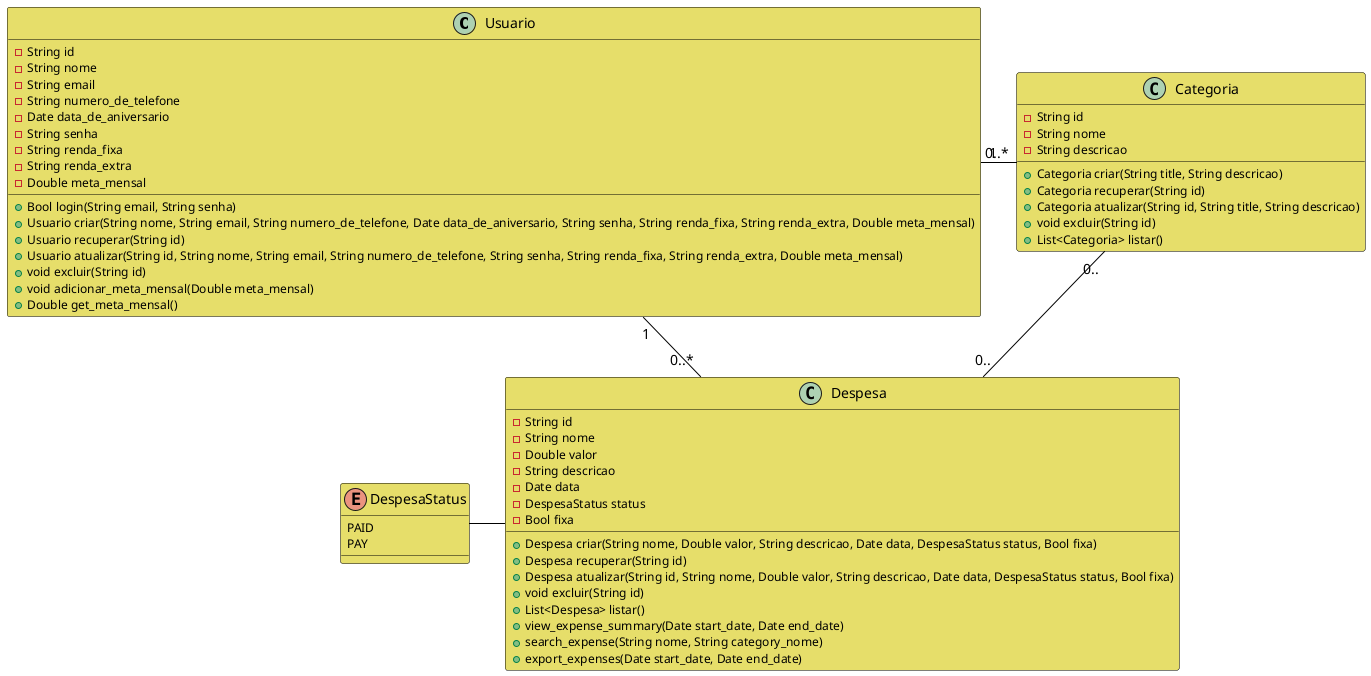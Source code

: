 @startuml Diagrama de classes

skinparam ClassAttributeFontSize 12
skinparam ClassFontSize 14
skinparam ClassBorderColor black
skinparam ArrowColor black
skinparam ArrowFontSize 14
skinparam ClassBackgroundColor #E6DE6A


class Usuario {
  -String id
  -String nome
  -String email
  -String numero_de_telefone
  -Date data_de_aniversario
  -String senha
  -String renda_fixa
  -String renda_extra
  -Double meta_mensal
  +Bool login(String email, String senha)
  +Usuario criar(String nome, String email, String numero_de_telefone, Date data_de_aniversario, String senha, String renda_fixa, String renda_extra, Double meta_mensal)
  +Usuario recuperar(String id)
  +Usuario atualizar(String id, String nome, String email, String numero_de_telefone, String senha, String renda_fixa, String renda_extra, Double meta_mensal)
  +void excluir(String id)
  +void adicionar_meta_mensal(Double meta_mensal)
  +Double get_meta_mensal()
}

class Despesa {
  -String id
  -String nome
  -Double valor
  -String descricao
  -Date data
  -DespesaStatus status
  -Bool fixa
  +Despesa criar(String nome, Double valor, String descricao, Date data, DespesaStatus status, Bool fixa)
  +Despesa recuperar(String id)
  +Despesa atualizar(String id, String nome, Double valor, String descricao, Date data, DespesaStatus status, Bool fixa)
  +void excluir(String id)
  +List<Despesa> listar()
  +view_expense_summary(Date start_date, Date end_date)
  +search_expense(String nome, String category_nome)
  +export_expenses(Date start_date, Date end_date)
}

class Categoria {
  -String id
  -String nome
  -String descricao
  +Categoria criar(String title, String descricao)
  +Categoria recuperar(String id)
  +Categoria atualizar(String id, String title, String descricao)
  +void excluir(String id)
  +List<Categoria> listar()
}

enum DespesaStatus {
  PAID
  PAY
}

Usuario"1" -down- "0..*"Despesa
Usuario"1" -right- "0..*"Categoria
Despesa"0.." -up- "0.."Categoria
Despesa -left- DespesaStatus

@enduml